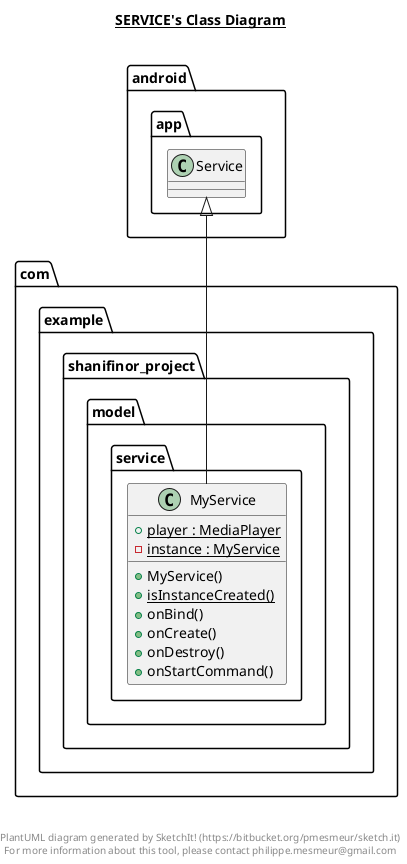 @startuml

title __SERVICE's Class Diagram__\n

  namespace com.example.shanifinor_project {
    namespace model.service {
      class com.example.shanifinor_project.model.service.MyService {
          {static} + player : MediaPlayer
          {static} - instance : MyService
          + MyService()
          {static} + isInstanceCreated()
          + onBind()
          + onCreate()
          + onDestroy()
          + onStartCommand()
      }
    }
  }
  

  com.example.shanifinor_project.model.service.MyService -up-|> android.app.Service


right footer


PlantUML diagram generated by SketchIt! (https://bitbucket.org/pmesmeur/sketch.it)
For more information about this tool, please contact philippe.mesmeur@gmail.com
endfooter

@enduml

